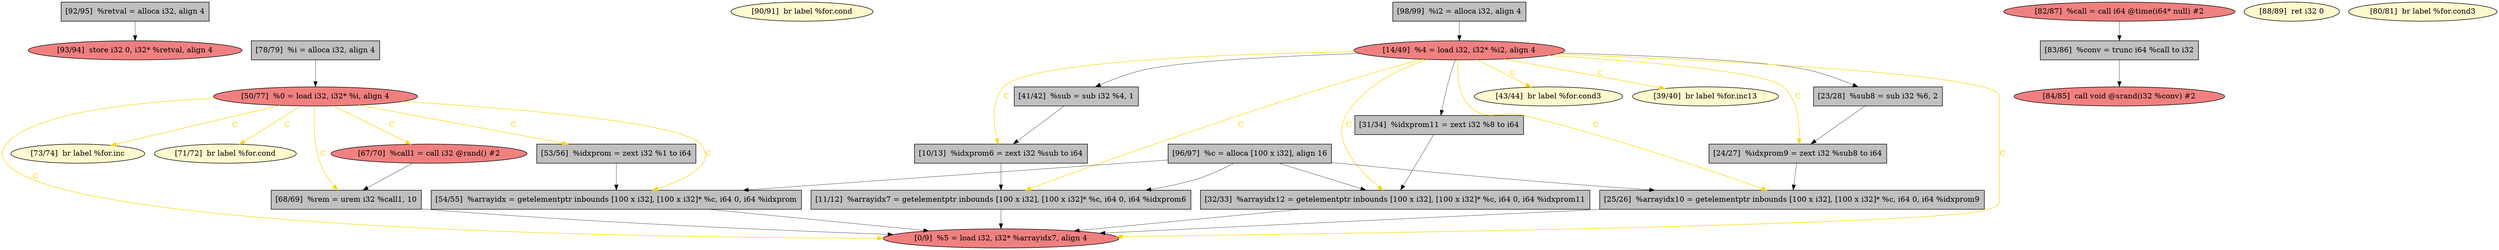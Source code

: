 
digraph G {


node128 [fillcolor=lightcoral,label="[93/94]  store i32 0, i32* %retval, align 4",shape=ellipse,style=filled ]
node127 [fillcolor=lemonchiffon,label="[90/91]  br label %for.cond",shape=ellipse,style=filled ]
node129 [fillcolor=grey,label="[41/42]  %sub = sub i32 %4, 1",shape=rectangle,style=filled ]
node125 [fillcolor=grey,label="[53/56]  %idxprom = zext i32 %1 to i64",shape=rectangle,style=filled ]
node124 [fillcolor=lightcoral,label="[14/49]  %4 = load i32, i32* %i2, align 4",shape=ellipse,style=filled ]
node123 [fillcolor=lemonchiffon,label="[43/44]  br label %for.cond3",shape=ellipse,style=filled ]
node119 [fillcolor=grey,label="[54/55]  %arrayidx = getelementptr inbounds [100 x i32], [100 x i32]* %c, i64 0, i64 %idxprom",shape=rectangle,style=filled ]
node118 [fillcolor=grey,label="[23/28]  %sub8 = sub i32 %6, 2",shape=rectangle,style=filled ]
node116 [fillcolor=lightcoral,label="[0/9]  %5 = load i32, i32* %arrayidx7, align 4",shape=ellipse,style=filled ]
node105 [fillcolor=lemonchiffon,label="[39/40]  br label %for.inc13",shape=ellipse,style=filled ]
node126 [fillcolor=lightcoral,label="[84/85]  call void @srand(i32 %conv) #2",shape=ellipse,style=filled ]
node102 [fillcolor=lightcoral,label="[50/77]  %0 = load i32, i32* %i, align 4",shape=ellipse,style=filled ]
node108 [fillcolor=lemonchiffon,label="[88/89]  ret i32 0",shape=ellipse,style=filled ]
node104 [fillcolor=grey,label="[78/79]  %i = alloca i32, align 4",shape=rectangle,style=filled ]
node120 [fillcolor=grey,label="[24/27]  %idxprom9 = zext i32 %sub8 to i64",shape=rectangle,style=filled ]
node100 [fillcolor=grey,label="[68/69]  %rem = urem i32 %call1, 10",shape=rectangle,style=filled ]
node101 [fillcolor=lightcoral,label="[67/70]  %call1 = call i32 @rand() #2",shape=ellipse,style=filled ]
node110 [fillcolor=grey,label="[92/95]  %retval = alloca i32, align 4",shape=rectangle,style=filled ]
node107 [fillcolor=lemonchiffon,label="[80/81]  br label %for.cond3",shape=ellipse,style=filled ]
node111 [fillcolor=lightcoral,label="[82/87]  %call = call i64 @time(i64* null) #2",shape=ellipse,style=filled ]
node121 [fillcolor=grey,label="[31/34]  %idxprom11 = zext i32 %8 to i64",shape=rectangle,style=filled ]
node103 [fillcolor=lemonchiffon,label="[73/74]  br label %for.inc",shape=ellipse,style=filled ]
node112 [fillcolor=grey,label="[96/97]  %c = alloca [100 x i32], align 16",shape=rectangle,style=filled ]
node117 [fillcolor=grey,label="[10/13]  %idxprom6 = zext i32 %sub to i64",shape=rectangle,style=filled ]
node106 [fillcolor=grey,label="[11/12]  %arrayidx7 = getelementptr inbounds [100 x i32], [100 x i32]* %c, i64 0, i64 %idxprom6",shape=rectangle,style=filled ]
node113 [fillcolor=grey,label="[98/99]  %i2 = alloca i32, align 4",shape=rectangle,style=filled ]
node109 [fillcolor=lemonchiffon,label="[71/72]  br label %for.cond",shape=ellipse,style=filled ]
node114 [fillcolor=grey,label="[32/33]  %arrayidx12 = getelementptr inbounds [100 x i32], [100 x i32]* %c, i64 0, i64 %idxprom11",shape=rectangle,style=filled ]
node122 [fillcolor=grey,label="[83/86]  %conv = trunc i64 %call to i32",shape=rectangle,style=filled ]
node115 [fillcolor=grey,label="[25/26]  %arrayidx10 = getelementptr inbounds [100 x i32], [100 x i32]* %c, i64 0, i64 %idxprom9",shape=rectangle,style=filled ]

node102->node109 [style=solid,color=gold,label="C",penwidth=1.0,fontcolor=gold ]
node106->node116 [style=solid,color=black,label="",penwidth=0.5,fontcolor=black ]
node118->node120 [style=solid,color=black,label="",penwidth=0.5,fontcolor=black ]
node122->node126 [style=solid,color=black,label="",penwidth=0.5,fontcolor=black ]
node111->node122 [style=solid,color=black,label="",penwidth=0.5,fontcolor=black ]
node124->node106 [style=solid,color=gold,label="C",penwidth=1.0,fontcolor=gold ]
node124->node105 [style=solid,color=gold,label="C",penwidth=1.0,fontcolor=gold ]
node110->node128 [style=solid,color=black,label="",penwidth=0.5,fontcolor=black ]
node104->node102 [style=solid,color=black,label="",penwidth=0.5,fontcolor=black ]
node124->node117 [style=solid,color=gold,label="C",penwidth=1.0,fontcolor=gold ]
node124->node121 [style=solid,color=black,label="",penwidth=0.5,fontcolor=black ]
node124->node123 [style=solid,color=gold,label="C",penwidth=1.0,fontcolor=gold ]
node102->node101 [style=solid,color=gold,label="C",penwidth=1.0,fontcolor=gold ]
node113->node124 [style=solid,color=black,label="",penwidth=0.5,fontcolor=black ]
node117->node106 [style=solid,color=black,label="",penwidth=0.5,fontcolor=black ]
node101->node100 [style=solid,color=black,label="",penwidth=0.5,fontcolor=black ]
node124->node116 [style=solid,color=gold,label="C",penwidth=1.0,fontcolor=gold ]
node121->node114 [style=solid,color=black,label="",penwidth=0.5,fontcolor=black ]
node124->node114 [style=solid,color=gold,label="C",penwidth=1.0,fontcolor=gold ]
node102->node100 [style=solid,color=gold,label="C",penwidth=1.0,fontcolor=gold ]
node102->node116 [style=solid,color=gold,label="C",penwidth=1.0,fontcolor=gold ]
node124->node118 [style=solid,color=black,label="",penwidth=0.5,fontcolor=black ]
node119->node116 [style=solid,color=black,label="",penwidth=0.5,fontcolor=black ]
node124->node115 [style=solid,color=gold,label="C",penwidth=1.0,fontcolor=gold ]
node102->node125 [style=solid,color=gold,label="C",penwidth=1.0,fontcolor=gold ]
node112->node115 [style=solid,color=black,label="",penwidth=0.5,fontcolor=black ]
node120->node115 [style=solid,color=black,label="",penwidth=0.5,fontcolor=black ]
node124->node120 [style=solid,color=gold,label="C",penwidth=1.0,fontcolor=gold ]
node102->node103 [style=solid,color=gold,label="C",penwidth=1.0,fontcolor=gold ]
node114->node116 [style=solid,color=black,label="",penwidth=0.5,fontcolor=black ]
node100->node116 [style=solid,color=black,label="",penwidth=0.5,fontcolor=black ]
node124->node129 [style=solid,color=black,label="",penwidth=0.5,fontcolor=black ]
node129->node117 [style=solid,color=black,label="",penwidth=0.5,fontcolor=black ]
node125->node119 [style=solid,color=black,label="",penwidth=0.5,fontcolor=black ]
node102->node119 [style=solid,color=gold,label="C",penwidth=1.0,fontcolor=gold ]
node115->node116 [style=solid,color=black,label="",penwidth=0.5,fontcolor=black ]
node112->node106 [style=solid,color=black,label="",penwidth=0.5,fontcolor=black ]
node112->node114 [style=solid,color=black,label="",penwidth=0.5,fontcolor=black ]
node112->node119 [style=solid,color=black,label="",penwidth=0.5,fontcolor=black ]


}
